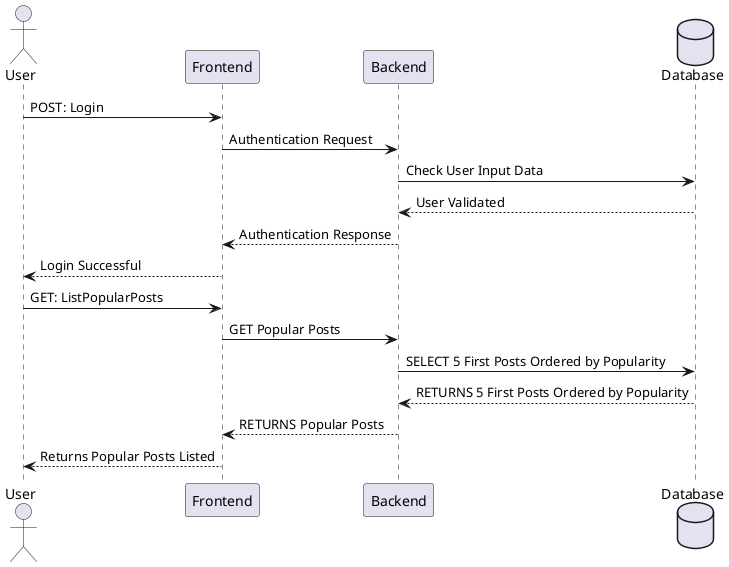 @startuml ListPopularPosts
actor User as User
participant Frontend as FE
participant Backend as BE
database Database as DB
User -> FE : POST: Login
FE -> BE : Authentication Request
BE -> DB : Check User Input Data
BE <-- DB : User Validated
FE <-- BE : Authentication Response
User <-- FE : Login Successful
User -> FE : GET: ListPopularPosts
FE -> BE : GET Popular Posts
BE -> DB : SELECT 5 First Posts Ordered by Popularity
BE <-- DB : RETURNS 5 First Posts Ordered by Popularity
FE <-- BE : RETURNS Popular Posts
User <-- FE : Returns Popular Posts Listed
@enduml